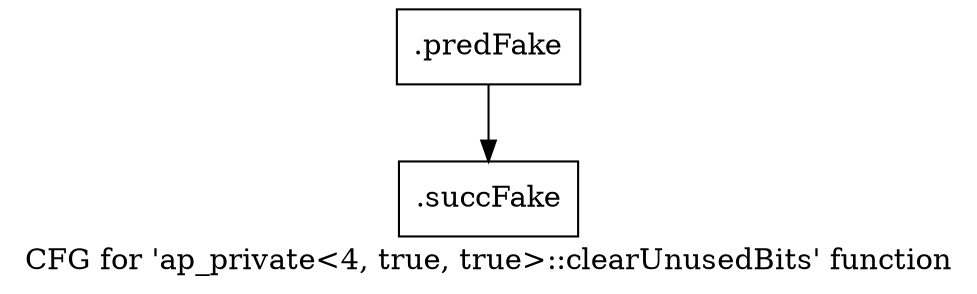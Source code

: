 digraph "CFG for 'ap_private\<4, true, true\>::clearUnusedBits' function" {
	label="CFG for 'ap_private\<4, true, true\>::clearUnusedBits' function";

	Node0x45d0250 [shape=record,filename="",linenumber="",label="{.predFake}"];
	Node0x45d0250 -> Node0x439a9b0[ callList="" memoryops="" filename="/media/miguel/NewVolume/Linux/Xilinx/Vitis_HLS/2020.2/include/etc/ap_private.h" execusionnum="2277"];
	Node0x439a9b0 [shape=record,filename="/media/miguel/NewVolume/Linux/Xilinx/Vitis_HLS/2020.2/include/etc/ap_private.h",linenumber="2204",label="{.succFake}"];
}
